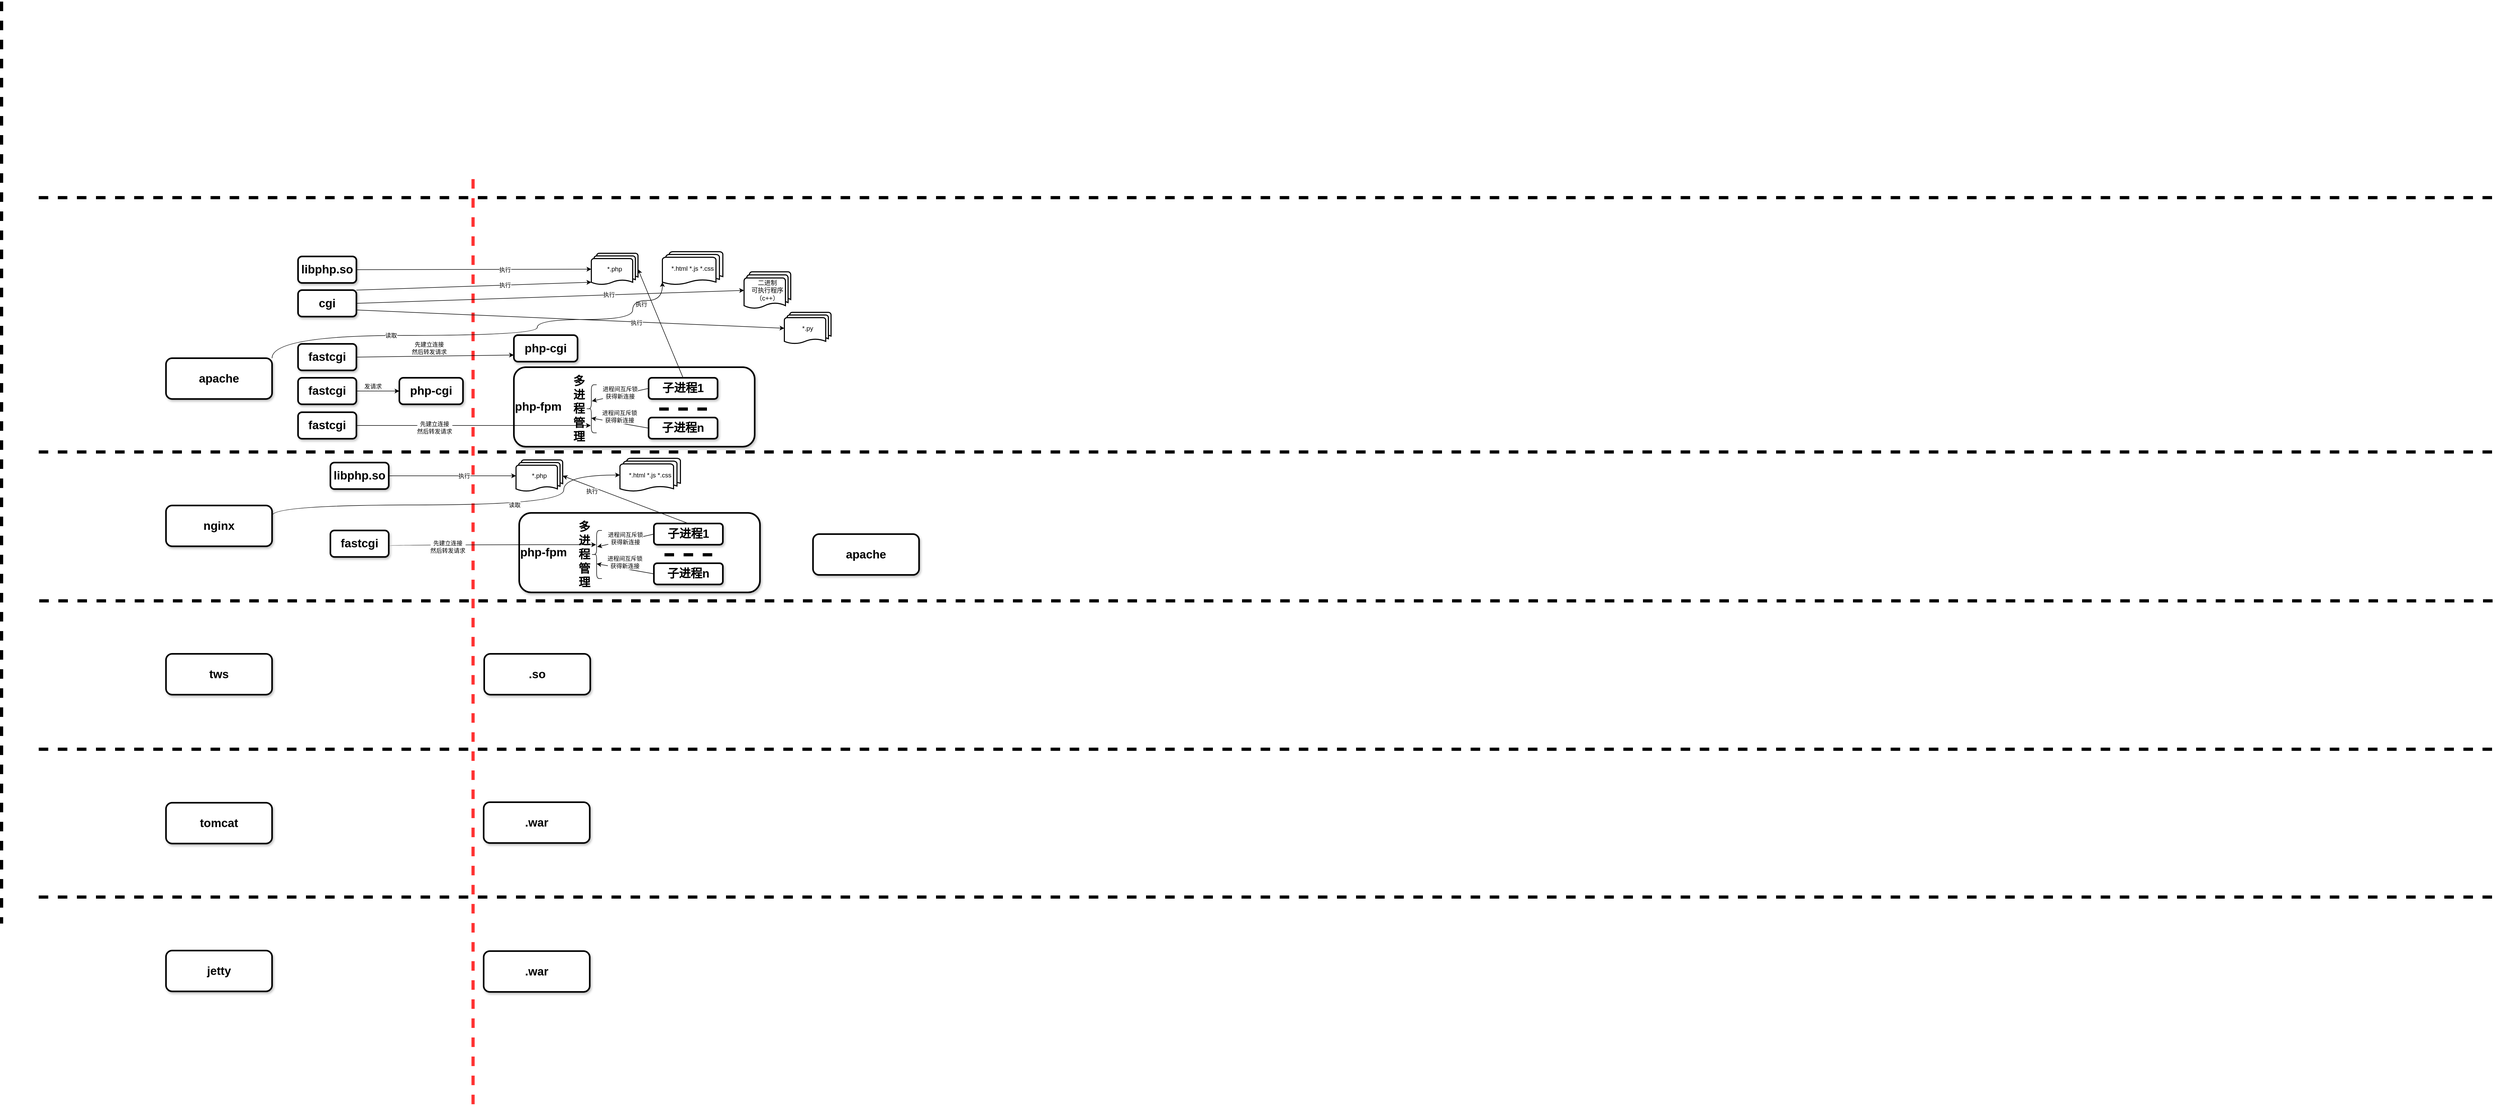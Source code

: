 <mxfile version="26.0.16">
  <diagram name="第 1 页" id="XHctNN8vPMMtAe_A4z8Z">
    <mxGraphModel dx="1426" dy="789" grid="1" gridSize="10" guides="1" tooltips="1" connect="1" arrows="1" fold="1" page="1" pageScale="1" pageWidth="3300" pageHeight="4681" math="0" shadow="0">
      <root>
        <mxCell id="0" />
        <mxCell id="1" parent="0" />
        <mxCell id="_OXdtsUzHgIdnHBHdnV9-1" value="" style="endArrow=none;dashed=1;html=1;strokeWidth=6;rounded=0;" parent="1" edge="1">
          <mxGeometry width="50" height="50" relative="1" as="geometry">
            <mxPoint x="130" y="110" as="sourcePoint" />
            <mxPoint x="130" y="1850" as="targetPoint" />
          </mxGeometry>
        </mxCell>
        <mxCell id="_OXdtsUzHgIdnHBHdnV9-2" value="" style="endArrow=none;dashed=1;html=1;strokeWidth=6;rounded=0;" parent="1" edge="1">
          <mxGeometry width="50" height="50" relative="1" as="geometry">
            <mxPoint x="201" y="1241" as="sourcePoint" />
            <mxPoint x="4836" y="1241" as="targetPoint" />
          </mxGeometry>
        </mxCell>
        <mxCell id="_OXdtsUzHgIdnHBHdnV9-3" value="" style="endArrow=none;dashed=1;html=1;strokeWidth=6;rounded=0;fontColor=#000000;labelBackgroundColor=#FFFFFF;strokeColor=#FF3333;" parent="1" edge="1">
          <mxGeometry width="50" height="50" relative="1" as="geometry">
            <mxPoint x="1019" y="445" as="sourcePoint" />
            <mxPoint x="1019" y="2195" as="targetPoint" />
          </mxGeometry>
        </mxCell>
        <mxCell id="_OXdtsUzHgIdnHBHdnV9-4" value="" style="endArrow=none;dashed=1;html=1;strokeWidth=6;rounded=0;" parent="1" edge="1">
          <mxGeometry width="50" height="50" relative="1" as="geometry">
            <mxPoint x="200" y="480" as="sourcePoint" />
            <mxPoint x="4835" y="480" as="targetPoint" />
          </mxGeometry>
        </mxCell>
        <mxCell id="_OXdtsUzHgIdnHBHdnV9-5" value="" style="endArrow=none;dashed=1;html=1;strokeWidth=6;rounded=0;" parent="1" edge="1">
          <mxGeometry width="50" height="50" relative="1" as="geometry">
            <mxPoint x="200" y="960" as="sourcePoint" />
            <mxPoint x="4835" y="960" as="targetPoint" />
          </mxGeometry>
        </mxCell>
        <mxCell id="_OXdtsUzHgIdnHBHdnV9-6" value="&lt;span style=&quot;font-size: 22px;&quot;&gt;apache&lt;/span&gt;" style="rounded=1;whiteSpace=wrap;html=1;fontStyle=1;strokeWidth=3;shadow=1;overflow=visible;" parent="1" vertex="1">
          <mxGeometry x="440" y="783" width="200" height="77" as="geometry" />
        </mxCell>
        <mxCell id="_OXdtsUzHgIdnHBHdnV9-7" value="&lt;span style=&quot;font-size: 22px;&quot;&gt;nginx&lt;/span&gt;" style="rounded=1;whiteSpace=wrap;html=1;fontStyle=1;strokeWidth=3;shadow=1;overflow=visible;" parent="1" vertex="1">
          <mxGeometry x="440" y="1061" width="200" height="77" as="geometry" />
        </mxCell>
        <mxCell id="_OXdtsUzHgIdnHBHdnV9-8" value="&lt;span style=&quot;font-size: 22px;&quot;&gt;tws&lt;/span&gt;" style="rounded=1;whiteSpace=wrap;html=1;fontStyle=1;strokeWidth=3;shadow=1;overflow=visible;" parent="1" vertex="1">
          <mxGeometry x="440" y="1341" width="200" height="77" as="geometry" />
        </mxCell>
        <mxCell id="_OXdtsUzHgIdnHBHdnV9-9" value="&lt;span style=&quot;font-size: 22px;&quot;&gt;tomcat&lt;/span&gt;" style="rounded=1;whiteSpace=wrap;html=1;fontStyle=1;strokeWidth=3;shadow=1;overflow=visible;" parent="1" vertex="1">
          <mxGeometry x="440" y="1622" width="200" height="77" as="geometry" />
        </mxCell>
        <mxCell id="_OXdtsUzHgIdnHBHdnV9-10" value="&lt;span style=&quot;font-size: 22px;&quot;&gt;jetty&lt;/span&gt;" style="rounded=1;whiteSpace=wrap;html=1;fontStyle=1;strokeWidth=3;shadow=1;overflow=visible;" parent="1" vertex="1">
          <mxGeometry x="440" y="1901" width="200" height="77" as="geometry" />
        </mxCell>
        <mxCell id="_OXdtsUzHgIdnHBHdnV9-11" value="" style="endArrow=none;dashed=1;html=1;strokeWidth=6;rounded=0;" parent="1" edge="1">
          <mxGeometry width="50" height="50" relative="1" as="geometry">
            <mxPoint x="200" y="1521" as="sourcePoint" />
            <mxPoint x="4835" y="1521" as="targetPoint" />
          </mxGeometry>
        </mxCell>
        <mxCell id="_OXdtsUzHgIdnHBHdnV9-13" value="&lt;span style=&quot;font-size: 22px;&quot;&gt;php-fpm&lt;/span&gt;" style="rounded=1;whiteSpace=wrap;html=1;fontStyle=1;strokeWidth=3;shadow=1;overflow=visible;align=left;" parent="1" vertex="1">
          <mxGeometry x="1096" y="800" width="454" height="150" as="geometry" />
        </mxCell>
        <mxCell id="_OXdtsUzHgIdnHBHdnV9-12" value="" style="endArrow=none;dashed=1;html=1;strokeWidth=6;rounded=0;" parent="1" edge="1">
          <mxGeometry width="50" height="50" relative="1" as="geometry">
            <mxPoint x="200" y="1800" as="sourcePoint" />
            <mxPoint x="4835" y="1800" as="targetPoint" />
          </mxGeometry>
        </mxCell>
        <mxCell id="_OXdtsUzHgIdnHBHdnV9-14" value="&lt;span style=&quot;font-size: 22px;&quot;&gt;apache&lt;/span&gt;" style="rounded=1;whiteSpace=wrap;html=1;fontStyle=1;strokeWidth=3;shadow=1;overflow=visible;" parent="1" vertex="1">
          <mxGeometry x="1660" y="1115.01" width="200" height="77" as="geometry" />
        </mxCell>
        <mxCell id="_OXdtsUzHgIdnHBHdnV9-15" value="&lt;span style=&quot;font-size: 22px;&quot;&gt;.so&lt;/span&gt;" style="rounded=1;whiteSpace=wrap;html=1;fontStyle=1;strokeWidth=3;shadow=1;overflow=visible;" parent="1" vertex="1">
          <mxGeometry x="1040" y="1341" width="200" height="77" as="geometry" />
        </mxCell>
        <mxCell id="_OXdtsUzHgIdnHBHdnV9-16" value="&lt;span style=&quot;font-size: 22px;&quot;&gt;.war&lt;/span&gt;" style="rounded=1;whiteSpace=wrap;html=1;fontStyle=1;strokeWidth=3;shadow=1;overflow=visible;" parent="1" vertex="1">
          <mxGeometry x="1039" y="1621" width="200" height="77" as="geometry" />
        </mxCell>
        <mxCell id="_OXdtsUzHgIdnHBHdnV9-17" value="&lt;span style=&quot;font-size: 22px;&quot;&gt;.war&lt;/span&gt;" style="rounded=1;whiteSpace=wrap;html=1;fontStyle=1;strokeWidth=3;shadow=1;overflow=visible;" parent="1" vertex="1">
          <mxGeometry x="1039" y="1902" width="200" height="77" as="geometry" />
        </mxCell>
        <mxCell id="_OXdtsUzHgIdnHBHdnV9-18" value="&lt;span style=&quot;font-size: 22px;&quot;&gt;libphp.so&lt;/span&gt;" style="rounded=1;whiteSpace=wrap;html=1;fontStyle=1;strokeWidth=3;shadow=1;overflow=visible;" parent="1" vertex="1">
          <mxGeometry x="689" y="591" width="110" height="50" as="geometry" />
        </mxCell>
        <mxCell id="_OXdtsUzHgIdnHBHdnV9-19" value="*.php" style="strokeWidth=2;html=1;shape=mxgraph.flowchart.multi-document;whiteSpace=wrap;" parent="1" vertex="1">
          <mxGeometry x="1242" y="585" width="88" height="60" as="geometry" />
        </mxCell>
        <mxCell id="_OXdtsUzHgIdnHBHdnV9-20" value="" style="endArrow=classic;html=1;rounded=0;exitX=1;exitY=0.5;exitDx=0;exitDy=0;entryX=0;entryY=0.5;entryDx=0;entryDy=0;entryPerimeter=0;" parent="1" source="_OXdtsUzHgIdnHBHdnV9-18" target="_OXdtsUzHgIdnHBHdnV9-19" edge="1">
          <mxGeometry width="50" height="50" relative="1" as="geometry">
            <mxPoint x="870" y="701.5" as="sourcePoint" />
            <mxPoint x="935" y="698.5" as="targetPoint" />
          </mxGeometry>
        </mxCell>
        <mxCell id="_OXdtsUzHgIdnHBHdnV9-21" value="执行" style="edgeLabel;html=1;align=center;verticalAlign=middle;resizable=0;points=[];" parent="_OXdtsUzHgIdnHBHdnV9-20" vertex="1" connectable="0">
          <mxGeometry x="0.359" relative="1" as="geometry">
            <mxPoint x="-21" as="offset" />
          </mxGeometry>
        </mxCell>
        <mxCell id="_OXdtsUzHgIdnHBHdnV9-22" value="&lt;span style=&quot;font-size: 22px;&quot;&gt;cgi&lt;/span&gt;" style="rounded=1;whiteSpace=wrap;html=1;fontStyle=1;strokeWidth=3;shadow=1;overflow=visible;" parent="1" vertex="1">
          <mxGeometry x="689" y="654.5" width="110" height="50" as="geometry" />
        </mxCell>
        <mxCell id="_OXdtsUzHgIdnHBHdnV9-23" value="&lt;span style=&quot;font-size: 22px;&quot;&gt;fastcgi&lt;/span&gt;" style="rounded=1;whiteSpace=wrap;html=1;fontStyle=1;strokeWidth=3;shadow=1;overflow=visible;" parent="1" vertex="1">
          <mxGeometry x="689" y="820" width="110" height="50" as="geometry" />
        </mxCell>
        <mxCell id="_OXdtsUzHgIdnHBHdnV9-24" value="" style="endArrow=classic;html=1;rounded=0;exitX=1;exitY=0;exitDx=0;exitDy=0;entryX=0;entryY=0.91;entryDx=0;entryDy=0;entryPerimeter=0;" parent="1" source="_OXdtsUzHgIdnHBHdnV9-22" target="_OXdtsUzHgIdnHBHdnV9-19" edge="1">
          <mxGeometry width="50" height="50" relative="1" as="geometry">
            <mxPoint x="860" y="710" as="sourcePoint" />
            <mxPoint x="1100" y="705" as="targetPoint" />
          </mxGeometry>
        </mxCell>
        <mxCell id="_OXdtsUzHgIdnHBHdnV9-25" value="执行" style="edgeLabel;html=1;align=center;verticalAlign=middle;resizable=0;points=[];" parent="_OXdtsUzHgIdnHBHdnV9-24" vertex="1" connectable="0">
          <mxGeometry x="0.359" relative="1" as="geometry">
            <mxPoint x="-21" as="offset" />
          </mxGeometry>
        </mxCell>
        <mxCell id="_OXdtsUzHgIdnHBHdnV9-26" value="&lt;span style=&quot;font-size: 22px;&quot;&gt;fastcgi&lt;/span&gt;" style="rounded=1;whiteSpace=wrap;html=1;fontStyle=1;strokeWidth=3;shadow=1;overflow=visible;" parent="1" vertex="1">
          <mxGeometry x="689" y="885" width="110" height="50" as="geometry" />
        </mxCell>
        <mxCell id="_OXdtsUzHgIdnHBHdnV9-27" value="多进程管理" style="shape=curlyBracket;whiteSpace=wrap;html=1;rounded=1;labelPosition=left;verticalLabelPosition=middle;align=right;verticalAlign=middle;fontStyle=1;fontSize=22;" parent="1" vertex="1">
          <mxGeometry x="1232" y="833.13" width="20" height="90.75" as="geometry" />
        </mxCell>
        <mxCell id="_OXdtsUzHgIdnHBHdnV9-28" value="&lt;span style=&quot;font-size: 22px;&quot;&gt;子进程1&lt;/span&gt;" style="rounded=1;whiteSpace=wrap;html=1;fontStyle=1;strokeWidth=3;shadow=1;overflow=visible;" parent="1" vertex="1">
          <mxGeometry x="1350" y="820" width="130" height="40" as="geometry" />
        </mxCell>
        <mxCell id="_OXdtsUzHgIdnHBHdnV9-29" value="" style="endArrow=classic;html=1;rounded=0;exitX=1;exitY=0.5;exitDx=0;exitDy=0;edgeStyle=orthogonalEdgeStyle;curved=1;entryX=0.45;entryY=0.847;entryDx=0;entryDy=0;entryPerimeter=0;" parent="1" source="_OXdtsUzHgIdnHBHdnV9-26" target="_OXdtsUzHgIdnHBHdnV9-27" edge="1">
          <mxGeometry width="50" height="50" relative="1" as="geometry">
            <mxPoint x="860" y="798" as="sourcePoint" />
            <mxPoint x="1250" y="1000" as="targetPoint" />
            <Array as="points">
              <mxPoint x="850" y="910" />
            </Array>
          </mxGeometry>
        </mxCell>
        <mxCell id="_OXdtsUzHgIdnHBHdnV9-30" value="先建立连接&lt;div&gt;然后转发请求&lt;/div&gt;" style="edgeLabel;html=1;align=center;verticalAlign=middle;resizable=0;points=[];" parent="_OXdtsUzHgIdnHBHdnV9-29" vertex="1" connectable="0">
          <mxGeometry x="0.359" relative="1" as="geometry">
            <mxPoint x="-154" y="4" as="offset" />
          </mxGeometry>
        </mxCell>
        <mxCell id="_OXdtsUzHgIdnHBHdnV9-31" value="&lt;span style=&quot;font-size: 22px;&quot;&gt;php-cgi&lt;/span&gt;" style="rounded=1;whiteSpace=wrap;html=1;fontStyle=1;strokeWidth=3;shadow=1;overflow=visible;" parent="1" vertex="1">
          <mxGeometry x="880" y="820" width="120" height="50" as="geometry" />
        </mxCell>
        <mxCell id="_OXdtsUzHgIdnHBHdnV9-32" value="" style="endArrow=classic;html=1;rounded=0;exitX=0.5;exitY=0;exitDx=0;exitDy=0;entryX=1;entryY=0.5;entryDx=0;entryDy=0;entryPerimeter=0;" parent="1" source="_OXdtsUzHgIdnHBHdnV9-28" target="_OXdtsUzHgIdnHBHdnV9-19" edge="1">
          <mxGeometry width="50" height="50" relative="1" as="geometry">
            <mxPoint x="860" y="798" as="sourcePoint" />
            <mxPoint x="1100" y="765" as="targetPoint" />
          </mxGeometry>
        </mxCell>
        <mxCell id="_OXdtsUzHgIdnHBHdnV9-33" value="执行" style="edgeLabel;html=1;align=center;verticalAlign=middle;resizable=0;points=[];" parent="_OXdtsUzHgIdnHBHdnV9-32" vertex="1" connectable="0">
          <mxGeometry x="0.359" relative="1" as="geometry">
            <mxPoint x="-21" as="offset" />
          </mxGeometry>
        </mxCell>
        <mxCell id="_OXdtsUzHgIdnHBHdnV9-34" value="" style="endArrow=none;dashed=1;html=1;rounded=0;strokeWidth=6;" parent="1" edge="1">
          <mxGeometry width="50" height="50" relative="1" as="geometry">
            <mxPoint x="1370" y="879" as="sourcePoint" />
            <mxPoint x="1460" y="879" as="targetPoint" />
          </mxGeometry>
        </mxCell>
        <mxCell id="_OXdtsUzHgIdnHBHdnV9-35" value="&lt;span style=&quot;font-size: 22px;&quot;&gt;子进程n&lt;/span&gt;" style="rounded=1;whiteSpace=wrap;html=1;fontStyle=1;strokeWidth=3;shadow=1;overflow=visible;" parent="1" vertex="1">
          <mxGeometry x="1350" y="895" width="130" height="40" as="geometry" />
        </mxCell>
        <mxCell id="uiX8RJZPpizneUpBRx_g-1" value="*.html *.js *.css" style="strokeWidth=2;html=1;shape=mxgraph.flowchart.multi-document;whiteSpace=wrap;" vertex="1" parent="1">
          <mxGeometry x="1376" y="582" width="114" height="63" as="geometry" />
        </mxCell>
        <mxCell id="uiX8RJZPpizneUpBRx_g-2" value="" style="endArrow=classic;html=1;rounded=0;exitX=1;exitY=0;exitDx=0;exitDy=0;entryX=0;entryY=0.91;entryDx=0;entryDy=0;entryPerimeter=0;edgeStyle=orthogonalEdgeStyle;curved=1;" edge="1" parent="1" source="_OXdtsUzHgIdnHBHdnV9-6" target="uiX8RJZPpizneUpBRx_g-1">
          <mxGeometry width="50" height="50" relative="1" as="geometry">
            <mxPoint x="1682" y="812" as="sourcePoint" />
            <mxPoint x="1510" y="722" as="targetPoint" />
            <Array as="points">
              <mxPoint x="640" y="740" />
              <mxPoint x="1140" y="740" />
              <mxPoint x="1140" y="710" />
              <mxPoint x="1320" y="710" />
              <mxPoint x="1320" y="674" />
            </Array>
          </mxGeometry>
        </mxCell>
        <mxCell id="uiX8RJZPpizneUpBRx_g-3" value="读取" style="edgeLabel;html=1;align=center;verticalAlign=middle;resizable=0;points=[];" vertex="1" connectable="0" parent="uiX8RJZPpizneUpBRx_g-2">
          <mxGeometry x="0.359" relative="1" as="geometry">
            <mxPoint x="-301" y="30" as="offset" />
          </mxGeometry>
        </mxCell>
        <mxCell id="uiX8RJZPpizneUpBRx_g-4" value="" style="endArrow=classic;html=1;rounded=0;exitX=0;exitY=0.5;exitDx=0;exitDy=0;entryX=0.55;entryY=0.34;entryDx=0;entryDy=0;entryPerimeter=0;" edge="1" parent="1" source="_OXdtsUzHgIdnHBHdnV9-28" target="_OXdtsUzHgIdnHBHdnV9-27">
          <mxGeometry width="50" height="50" relative="1" as="geometry">
            <mxPoint x="860" y="798" as="sourcePoint" />
            <mxPoint x="1100" y="765" as="targetPoint" />
          </mxGeometry>
        </mxCell>
        <mxCell id="uiX8RJZPpizneUpBRx_g-5" value="进程间互斥锁&lt;div&gt;获得新连接&lt;/div&gt;" style="edgeLabel;html=1;align=center;verticalAlign=middle;resizable=0;points=[];" vertex="1" connectable="0" parent="uiX8RJZPpizneUpBRx_g-4">
          <mxGeometry x="0.359" relative="1" as="geometry">
            <mxPoint x="18" y="-9" as="offset" />
          </mxGeometry>
        </mxCell>
        <mxCell id="uiX8RJZPpizneUpBRx_g-6" value="" style="endArrow=classic;html=1;rounded=0;exitX=0;exitY=0.5;exitDx=0;exitDy=0;entryX=0.5;entryY=0.693;entryDx=0;entryDy=0;entryPerimeter=0;" edge="1" parent="1" source="_OXdtsUzHgIdnHBHdnV9-35" target="_OXdtsUzHgIdnHBHdnV9-27">
          <mxGeometry width="50" height="50" relative="1" as="geometry">
            <mxPoint x="1360" y="850" as="sourcePoint" />
            <mxPoint x="1260" y="889" as="targetPoint" />
          </mxGeometry>
        </mxCell>
        <mxCell id="uiX8RJZPpizneUpBRx_g-7" value="进程间互斥锁&lt;div&gt;获得新连接&lt;/div&gt;" style="edgeLabel;html=1;align=center;verticalAlign=middle;resizable=0;points=[];" vertex="1" connectable="0" parent="uiX8RJZPpizneUpBRx_g-6">
          <mxGeometry x="0.359" relative="1" as="geometry">
            <mxPoint x="18" y="-9" as="offset" />
          </mxGeometry>
        </mxCell>
        <mxCell id="uiX8RJZPpizneUpBRx_g-8" value="&lt;span style=&quot;font-size: 22px;&quot;&gt;php-fpm&lt;/span&gt;" style="rounded=1;whiteSpace=wrap;html=1;fontStyle=1;strokeWidth=3;shadow=1;overflow=visible;align=left;" vertex="1" parent="1">
          <mxGeometry x="1106" y="1075" width="454" height="150" as="geometry" />
        </mxCell>
        <mxCell id="uiX8RJZPpizneUpBRx_g-9" value="&lt;span style=&quot;font-size: 22px;&quot;&gt;libphp.so&lt;/span&gt;" style="rounded=1;whiteSpace=wrap;html=1;fontStyle=1;strokeWidth=3;shadow=1;overflow=visible;" vertex="1" parent="1">
          <mxGeometry x="750" y="980" width="110" height="50" as="geometry" />
        </mxCell>
        <mxCell id="uiX8RJZPpizneUpBRx_g-10" value="*.php" style="strokeWidth=2;html=1;shape=mxgraph.flowchart.multi-document;whiteSpace=wrap;" vertex="1" parent="1">
          <mxGeometry x="1100" y="975" width="88" height="60" as="geometry" />
        </mxCell>
        <mxCell id="uiX8RJZPpizneUpBRx_g-11" value="" style="endArrow=classic;html=1;rounded=0;exitX=1;exitY=0.5;exitDx=0;exitDy=0;entryX=0;entryY=0.5;entryDx=0;entryDy=0;entryPerimeter=0;" edge="1" parent="1" source="uiX8RJZPpizneUpBRx_g-9" target="uiX8RJZPpizneUpBRx_g-10">
          <mxGeometry width="50" height="50" relative="1" as="geometry">
            <mxPoint x="880" y="1011.5" as="sourcePoint" />
            <mxPoint x="945" y="1008.5" as="targetPoint" />
          </mxGeometry>
        </mxCell>
        <mxCell id="uiX8RJZPpizneUpBRx_g-12" value="执行" style="edgeLabel;html=1;align=center;verticalAlign=middle;resizable=0;points=[];" vertex="1" connectable="0" parent="uiX8RJZPpizneUpBRx_g-11">
          <mxGeometry x="0.359" relative="1" as="geometry">
            <mxPoint x="-21" as="offset" />
          </mxGeometry>
        </mxCell>
        <mxCell id="uiX8RJZPpizneUpBRx_g-13" value="&lt;span style=&quot;font-size: 22px;&quot;&gt;fastcgi&lt;/span&gt;" style="rounded=1;whiteSpace=wrap;html=1;fontStyle=1;strokeWidth=3;shadow=1;overflow=visible;" vertex="1" parent="1">
          <mxGeometry x="750" y="1108.13" width="110" height="50" as="geometry" />
        </mxCell>
        <mxCell id="uiX8RJZPpizneUpBRx_g-14" value="多进程管理" style="shape=curlyBracket;whiteSpace=wrap;html=1;rounded=1;labelPosition=left;verticalLabelPosition=middle;align=right;verticalAlign=middle;fontStyle=1;fontSize=22;" vertex="1" parent="1">
          <mxGeometry x="1242" y="1108.13" width="20" height="90.75" as="geometry" />
        </mxCell>
        <mxCell id="uiX8RJZPpizneUpBRx_g-15" value="&lt;span style=&quot;font-size: 22px;&quot;&gt;子进程1&lt;/span&gt;" style="rounded=1;whiteSpace=wrap;html=1;fontStyle=1;strokeWidth=3;shadow=1;overflow=visible;" vertex="1" parent="1">
          <mxGeometry x="1360" y="1095" width="130" height="40" as="geometry" />
        </mxCell>
        <mxCell id="uiX8RJZPpizneUpBRx_g-16" value="" style="endArrow=none;dashed=1;html=1;rounded=0;strokeWidth=6;" edge="1" parent="1">
          <mxGeometry width="50" height="50" relative="1" as="geometry">
            <mxPoint x="1380" y="1154" as="sourcePoint" />
            <mxPoint x="1470" y="1154" as="targetPoint" />
          </mxGeometry>
        </mxCell>
        <mxCell id="uiX8RJZPpizneUpBRx_g-17" value="&lt;span style=&quot;font-size: 22px;&quot;&gt;子进程n&lt;/span&gt;" style="rounded=1;whiteSpace=wrap;html=1;fontStyle=1;strokeWidth=3;shadow=1;overflow=visible;" vertex="1" parent="1">
          <mxGeometry x="1360" y="1170" width="130" height="40" as="geometry" />
        </mxCell>
        <mxCell id="uiX8RJZPpizneUpBRx_g-18" value="*.html *.js *.css" style="strokeWidth=2;html=1;shape=mxgraph.flowchart.multi-document;whiteSpace=wrap;" vertex="1" parent="1">
          <mxGeometry x="1296" y="972" width="114" height="63" as="geometry" />
        </mxCell>
        <mxCell id="uiX8RJZPpizneUpBRx_g-19" value="" style="endArrow=classic;html=1;rounded=0;exitX=1;exitY=0.25;exitDx=0;exitDy=0;entryX=0;entryY=0.5;entryDx=0;entryDy=0;entryPerimeter=0;edgeStyle=orthogonalEdgeStyle;curved=1;" edge="1" parent="1" source="_OXdtsUzHgIdnHBHdnV9-7" target="uiX8RJZPpizneUpBRx_g-18">
          <mxGeometry width="50" height="50" relative="1" as="geometry">
            <mxPoint x="1692" y="1087" as="sourcePoint" />
            <mxPoint x="1520" y="997" as="targetPoint" />
            <Array as="points">
              <mxPoint x="640" y="1060" />
              <mxPoint x="1190" y="1060" />
              <mxPoint x="1190" y="1004" />
            </Array>
          </mxGeometry>
        </mxCell>
        <mxCell id="uiX8RJZPpizneUpBRx_g-20" value="读取" style="edgeLabel;html=1;align=center;verticalAlign=middle;resizable=0;points=[];" vertex="1" connectable="0" parent="uiX8RJZPpizneUpBRx_g-19">
          <mxGeometry x="0.359" relative="1" as="geometry">
            <mxPoint x="-21" as="offset" />
          </mxGeometry>
        </mxCell>
        <mxCell id="uiX8RJZPpizneUpBRx_g-21" value="" style="endArrow=classic;html=1;rounded=0;exitX=0;exitY=0.5;exitDx=0;exitDy=0;entryX=0.55;entryY=0.34;entryDx=0;entryDy=0;entryPerimeter=0;" edge="1" parent="1" source="uiX8RJZPpizneUpBRx_g-15" target="uiX8RJZPpizneUpBRx_g-14">
          <mxGeometry width="50" height="50" relative="1" as="geometry">
            <mxPoint x="870" y="1073" as="sourcePoint" />
            <mxPoint x="1110" y="1040" as="targetPoint" />
          </mxGeometry>
        </mxCell>
        <mxCell id="uiX8RJZPpizneUpBRx_g-22" value="进程间互斥锁&lt;div&gt;获得新连接&lt;/div&gt;" style="edgeLabel;html=1;align=center;verticalAlign=middle;resizable=0;points=[];" vertex="1" connectable="0" parent="uiX8RJZPpizneUpBRx_g-21">
          <mxGeometry x="0.359" relative="1" as="geometry">
            <mxPoint x="18" y="-9" as="offset" />
          </mxGeometry>
        </mxCell>
        <mxCell id="uiX8RJZPpizneUpBRx_g-23" value="" style="endArrow=classic;html=1;rounded=0;exitX=0;exitY=0.5;exitDx=0;exitDy=0;entryX=0.5;entryY=0.693;entryDx=0;entryDy=0;entryPerimeter=0;" edge="1" parent="1" source="uiX8RJZPpizneUpBRx_g-17" target="uiX8RJZPpizneUpBRx_g-14">
          <mxGeometry width="50" height="50" relative="1" as="geometry">
            <mxPoint x="1370" y="1125" as="sourcePoint" />
            <mxPoint x="1270" y="1164" as="targetPoint" />
          </mxGeometry>
        </mxCell>
        <mxCell id="uiX8RJZPpizneUpBRx_g-24" value="进程间互斥锁&lt;div&gt;获得新连接&lt;/div&gt;" style="edgeLabel;html=1;align=center;verticalAlign=middle;resizable=0;points=[];" vertex="1" connectable="0" parent="uiX8RJZPpizneUpBRx_g-23">
          <mxGeometry x="0.359" relative="1" as="geometry">
            <mxPoint x="18" y="-9" as="offset" />
          </mxGeometry>
        </mxCell>
        <mxCell id="uiX8RJZPpizneUpBRx_g-25" value="" style="endArrow=classic;html=1;rounded=0;exitX=1;exitY=0.5;exitDx=0;exitDy=0;edgeStyle=orthogonalEdgeStyle;curved=1;entryX=0.45;entryY=0.847;entryDx=0;entryDy=0;entryPerimeter=0;" edge="1" parent="1">
          <mxGeometry width="50" height="50" relative="1" as="geometry">
            <mxPoint x="860" y="1137" as="sourcePoint" />
            <mxPoint x="1251" y="1135" as="targetPoint" />
            <Array as="points">
              <mxPoint x="860" y="1135" />
            </Array>
          </mxGeometry>
        </mxCell>
        <mxCell id="uiX8RJZPpizneUpBRx_g-26" value="先建立连接&lt;div&gt;然后转发请求&lt;/div&gt;" style="edgeLabel;html=1;align=center;verticalAlign=middle;resizable=0;points=[];" vertex="1" connectable="0" parent="uiX8RJZPpizneUpBRx_g-25">
          <mxGeometry x="0.359" relative="1" as="geometry">
            <mxPoint x="-154" y="4" as="offset" />
          </mxGeometry>
        </mxCell>
        <mxCell id="uiX8RJZPpizneUpBRx_g-27" value="&lt;span style=&quot;font-size: 22px;&quot;&gt;fastcgi&lt;/span&gt;" style="rounded=1;whiteSpace=wrap;html=1;fontStyle=1;strokeWidth=3;shadow=1;overflow=visible;" vertex="1" parent="1">
          <mxGeometry x="689" y="756" width="110" height="50" as="geometry" />
        </mxCell>
        <mxCell id="uiX8RJZPpizneUpBRx_g-28" value="" style="endArrow=classic;html=1;rounded=0;exitX=0.5;exitY=0;exitDx=0;exitDy=0;entryX=1;entryY=0.5;entryDx=0;entryDy=0;entryPerimeter=0;" edge="1" parent="1" target="uiX8RJZPpizneUpBRx_g-10">
          <mxGeometry width="50" height="50" relative="1" as="geometry">
            <mxPoint x="1425" y="1095" as="sourcePoint" />
            <mxPoint x="1340" y="925" as="targetPoint" />
          </mxGeometry>
        </mxCell>
        <mxCell id="uiX8RJZPpizneUpBRx_g-29" value="执行" style="edgeLabel;html=1;align=center;verticalAlign=middle;resizable=0;points=[];" vertex="1" connectable="0" parent="uiX8RJZPpizneUpBRx_g-28">
          <mxGeometry x="0.359" relative="1" as="geometry">
            <mxPoint x="-21" as="offset" />
          </mxGeometry>
        </mxCell>
        <mxCell id="uiX8RJZPpizneUpBRx_g-30" value="*.py" style="strokeWidth=2;html=1;shape=mxgraph.flowchart.multi-document;whiteSpace=wrap;" vertex="1" parent="1">
          <mxGeometry x="1606" y="696.5" width="88" height="60" as="geometry" />
        </mxCell>
        <mxCell id="uiX8RJZPpizneUpBRx_g-31" value="" style="endArrow=classic;html=1;rounded=0;exitX=1;exitY=0.75;exitDx=0;exitDy=0;entryX=0;entryY=0.5;entryDx=0;entryDy=0;entryPerimeter=0;" edge="1" parent="1" source="_OXdtsUzHgIdnHBHdnV9-22" target="uiX8RJZPpizneUpBRx_g-30">
          <mxGeometry width="50" height="50" relative="1" as="geometry">
            <mxPoint x="860" y="732" as="sourcePoint" />
            <mxPoint x="1252" y="685" as="targetPoint" />
          </mxGeometry>
        </mxCell>
        <mxCell id="uiX8RJZPpizneUpBRx_g-32" value="执行" style="edgeLabel;html=1;align=center;verticalAlign=middle;resizable=0;points=[];" vertex="1" connectable="0" parent="uiX8RJZPpizneUpBRx_g-31">
          <mxGeometry x="0.359" relative="1" as="geometry">
            <mxPoint x="-21" as="offset" />
          </mxGeometry>
        </mxCell>
        <mxCell id="uiX8RJZPpizneUpBRx_g-33" value="&lt;span style=&quot;font-size: 22px;&quot;&gt;php-cgi&lt;/span&gt;" style="rounded=1;whiteSpace=wrap;html=1;fontStyle=1;strokeWidth=3;shadow=1;overflow=visible;" vertex="1" parent="1">
          <mxGeometry x="1096" y="739.5" width="120" height="50" as="geometry" />
        </mxCell>
        <mxCell id="uiX8RJZPpizneUpBRx_g-34" value="" style="endArrow=classic;html=1;rounded=0;exitX=1;exitY=0.5;exitDx=0;exitDy=0;entryX=0;entryY=0.75;entryDx=0;entryDy=0;" edge="1" parent="1" source="uiX8RJZPpizneUpBRx_g-27" target="uiX8RJZPpizneUpBRx_g-33">
          <mxGeometry width="50" height="50" relative="1" as="geometry">
            <mxPoint x="860" y="922" as="sourcePoint" />
            <mxPoint x="1251" y="920" as="targetPoint" />
          </mxGeometry>
        </mxCell>
        <mxCell id="uiX8RJZPpizneUpBRx_g-35" value="先建立连接&lt;div&gt;然后转发请求&lt;/div&gt;" style="edgeLabel;html=1;align=center;verticalAlign=middle;resizable=0;points=[];" vertex="1" connectable="0" parent="uiX8RJZPpizneUpBRx_g-34">
          <mxGeometry x="0.359" relative="1" as="geometry">
            <mxPoint x="-65" y="-15" as="offset" />
          </mxGeometry>
        </mxCell>
        <mxCell id="uiX8RJZPpizneUpBRx_g-36" value="" style="endArrow=classic;html=1;rounded=0;exitX=1;exitY=0.5;exitDx=0;exitDy=0;" edge="1" parent="1" source="_OXdtsUzHgIdnHBHdnV9-23" target="_OXdtsUzHgIdnHBHdnV9-31">
          <mxGeometry width="50" height="50" relative="1" as="geometry">
            <mxPoint x="860" y="805" as="sourcePoint" />
            <mxPoint x="1060" y="802" as="targetPoint" />
          </mxGeometry>
        </mxCell>
        <mxCell id="uiX8RJZPpizneUpBRx_g-37" value="&lt;div&gt;发请求&lt;/div&gt;" style="edgeLabel;html=1;align=center;verticalAlign=middle;resizable=0;points=[];" vertex="1" connectable="0" parent="uiX8RJZPpizneUpBRx_g-36">
          <mxGeometry x="0.359" relative="1" as="geometry">
            <mxPoint x="-24" y="-9" as="offset" />
          </mxGeometry>
        </mxCell>
        <mxCell id="uiX8RJZPpizneUpBRx_g-38" value="二进制&lt;div&gt;可执行程序&lt;/div&gt;&lt;div&gt;（c++）&lt;/div&gt;" style="strokeWidth=2;html=1;shape=mxgraph.flowchart.multi-document;whiteSpace=wrap;" vertex="1" parent="1">
          <mxGeometry x="1530" y="620" width="88" height="70" as="geometry" />
        </mxCell>
        <mxCell id="uiX8RJZPpizneUpBRx_g-39" value="" style="endArrow=classic;html=1;rounded=0;exitX=1;exitY=0.5;exitDx=0;exitDy=0;entryX=0;entryY=0.5;entryDx=0;entryDy=0;entryPerimeter=0;" edge="1" parent="1" source="_OXdtsUzHgIdnHBHdnV9-22" target="uiX8RJZPpizneUpBRx_g-38">
          <mxGeometry width="50" height="50" relative="1" as="geometry">
            <mxPoint x="809" y="702" as="sourcePoint" />
            <mxPoint x="1616" y="737" as="targetPoint" />
          </mxGeometry>
        </mxCell>
        <mxCell id="uiX8RJZPpizneUpBRx_g-40" value="执行" style="edgeLabel;html=1;align=center;verticalAlign=middle;resizable=0;points=[];" vertex="1" connectable="0" parent="uiX8RJZPpizneUpBRx_g-39">
          <mxGeometry x="0.359" relative="1" as="geometry">
            <mxPoint x="-21" as="offset" />
          </mxGeometry>
        </mxCell>
      </root>
    </mxGraphModel>
  </diagram>
</mxfile>
